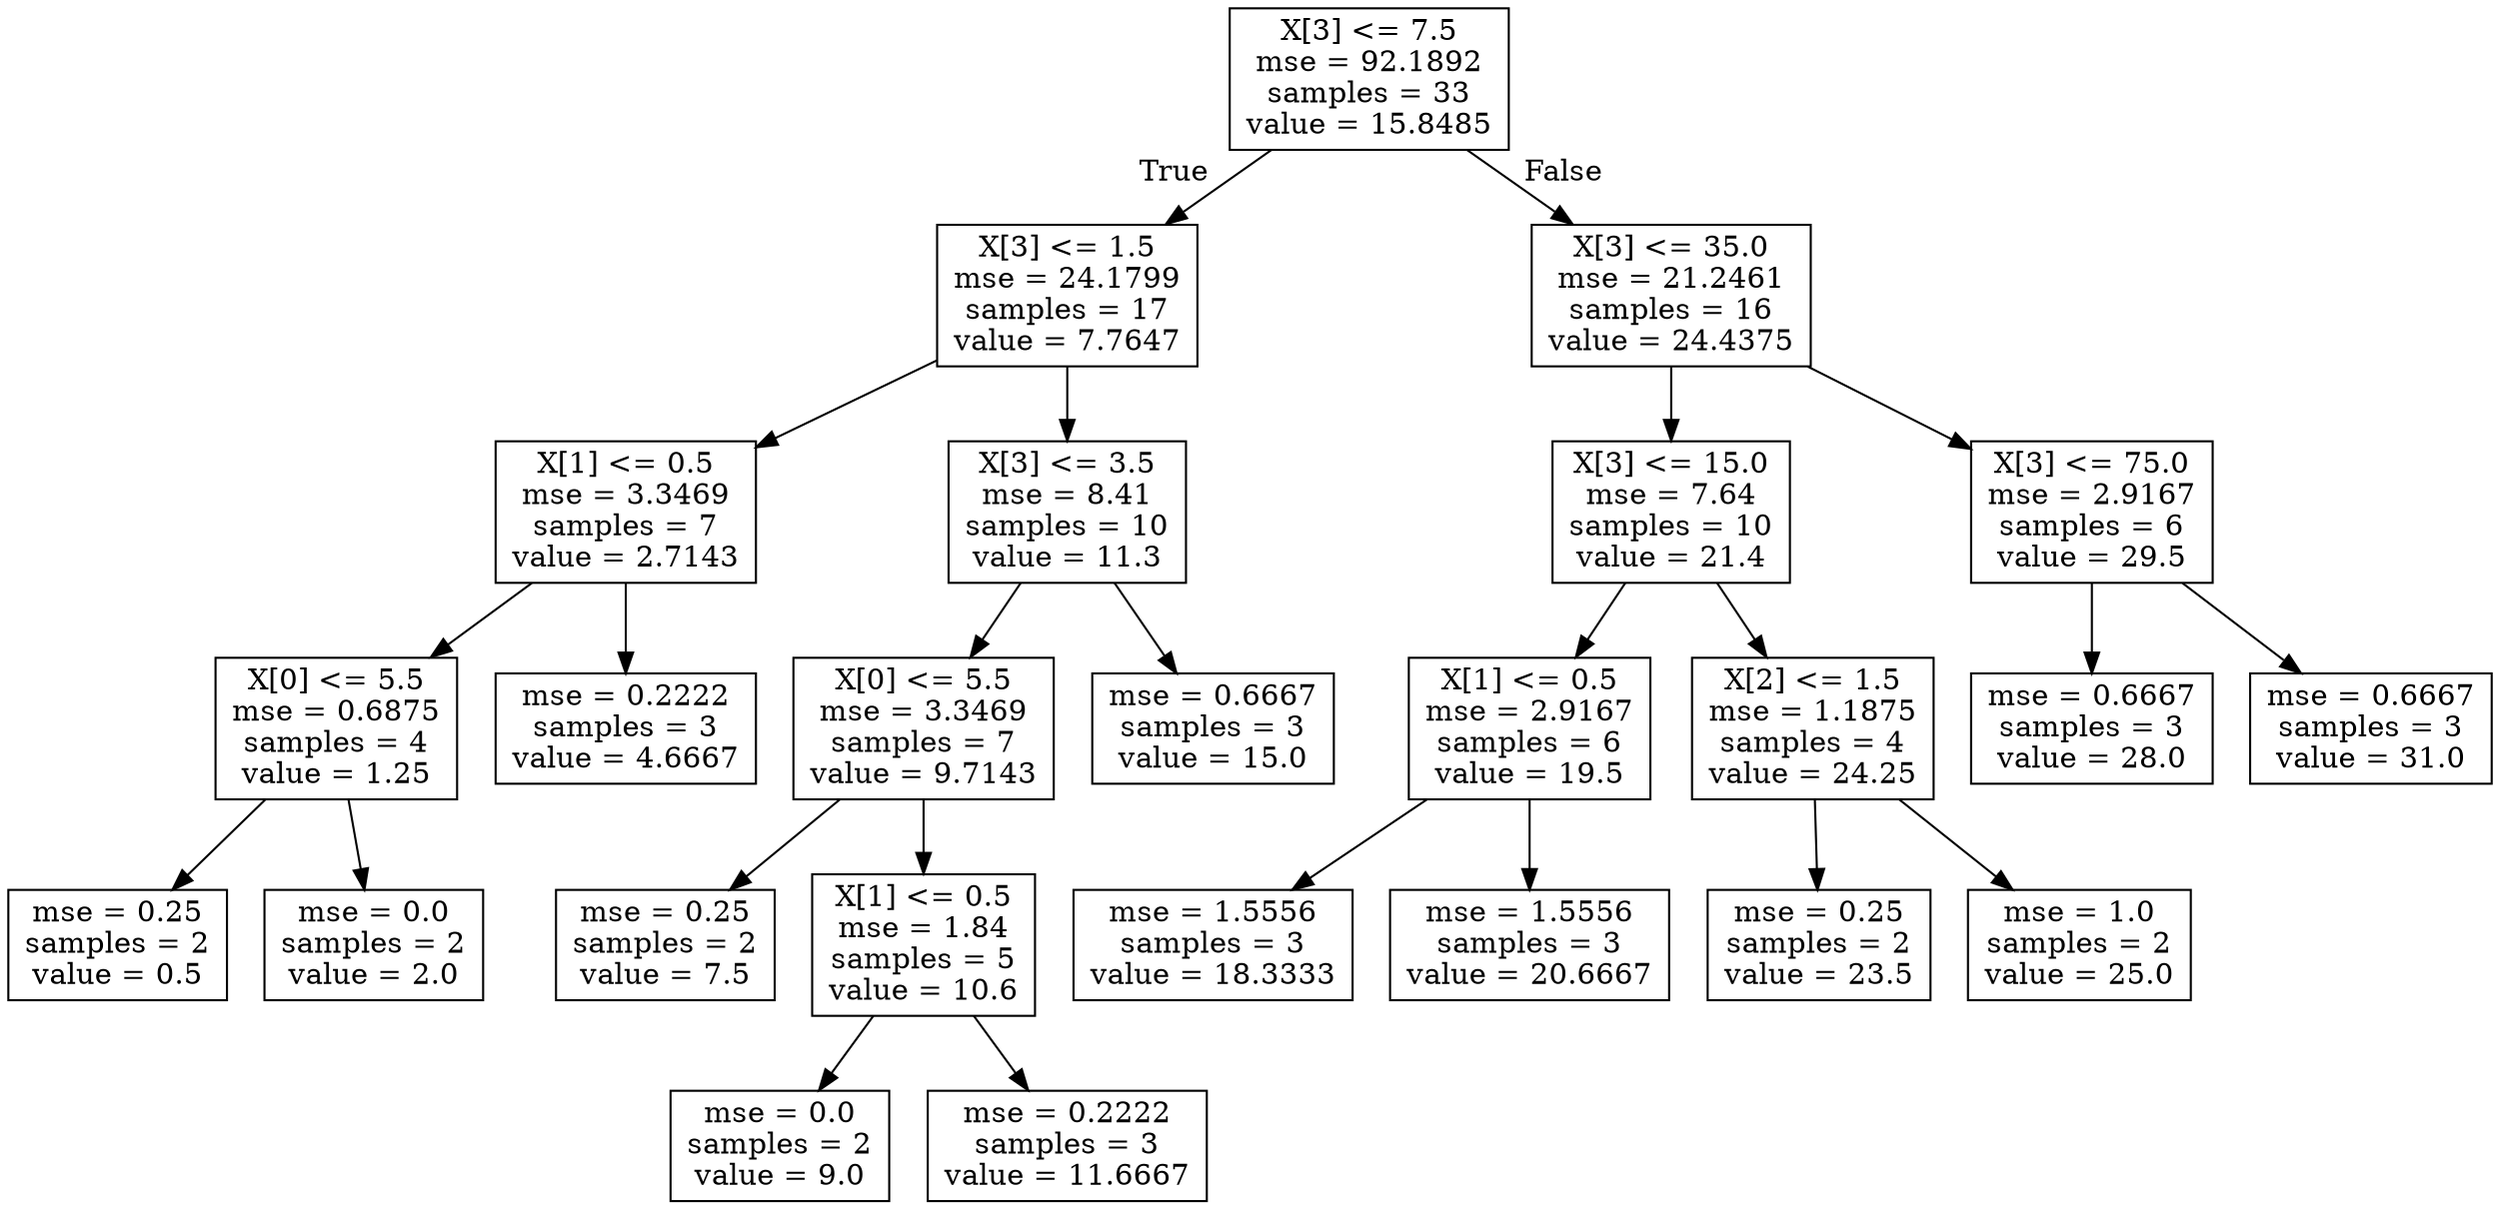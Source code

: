 digraph Tree {
node [shape=box] ;
0 [label="X[3] <= 7.5\nmse = 92.1892\nsamples = 33\nvalue = 15.8485"] ;
1 [label="X[3] <= 1.5\nmse = 24.1799\nsamples = 17\nvalue = 7.7647"] ;
0 -> 1 [labeldistance=2.5, labelangle=45, headlabel="True"] ;
2 [label="X[1] <= 0.5\nmse = 3.3469\nsamples = 7\nvalue = 2.7143"] ;
1 -> 2 ;
3 [label="X[0] <= 5.5\nmse = 0.6875\nsamples = 4\nvalue = 1.25"] ;
2 -> 3 ;
4 [label="mse = 0.25\nsamples = 2\nvalue = 0.5"] ;
3 -> 4 ;
5 [label="mse = 0.0\nsamples = 2\nvalue = 2.0"] ;
3 -> 5 ;
6 [label="mse = 0.2222\nsamples = 3\nvalue = 4.6667"] ;
2 -> 6 ;
7 [label="X[3] <= 3.5\nmse = 8.41\nsamples = 10\nvalue = 11.3"] ;
1 -> 7 ;
8 [label="X[0] <= 5.5\nmse = 3.3469\nsamples = 7\nvalue = 9.7143"] ;
7 -> 8 ;
9 [label="mse = 0.25\nsamples = 2\nvalue = 7.5"] ;
8 -> 9 ;
10 [label="X[1] <= 0.5\nmse = 1.84\nsamples = 5\nvalue = 10.6"] ;
8 -> 10 ;
11 [label="mse = 0.0\nsamples = 2\nvalue = 9.0"] ;
10 -> 11 ;
12 [label="mse = 0.2222\nsamples = 3\nvalue = 11.6667"] ;
10 -> 12 ;
13 [label="mse = 0.6667\nsamples = 3\nvalue = 15.0"] ;
7 -> 13 ;
14 [label="X[3] <= 35.0\nmse = 21.2461\nsamples = 16\nvalue = 24.4375"] ;
0 -> 14 [labeldistance=2.5, labelangle=-45, headlabel="False"] ;
15 [label="X[3] <= 15.0\nmse = 7.64\nsamples = 10\nvalue = 21.4"] ;
14 -> 15 ;
16 [label="X[1] <= 0.5\nmse = 2.9167\nsamples = 6\nvalue = 19.5"] ;
15 -> 16 ;
17 [label="mse = 1.5556\nsamples = 3\nvalue = 18.3333"] ;
16 -> 17 ;
18 [label="mse = 1.5556\nsamples = 3\nvalue = 20.6667"] ;
16 -> 18 ;
19 [label="X[2] <= 1.5\nmse = 1.1875\nsamples = 4\nvalue = 24.25"] ;
15 -> 19 ;
20 [label="mse = 0.25\nsamples = 2\nvalue = 23.5"] ;
19 -> 20 ;
21 [label="mse = 1.0\nsamples = 2\nvalue = 25.0"] ;
19 -> 21 ;
22 [label="X[3] <= 75.0\nmse = 2.9167\nsamples = 6\nvalue = 29.5"] ;
14 -> 22 ;
23 [label="mse = 0.6667\nsamples = 3\nvalue = 28.0"] ;
22 -> 23 ;
24 [label="mse = 0.6667\nsamples = 3\nvalue = 31.0"] ;
22 -> 24 ;
}
